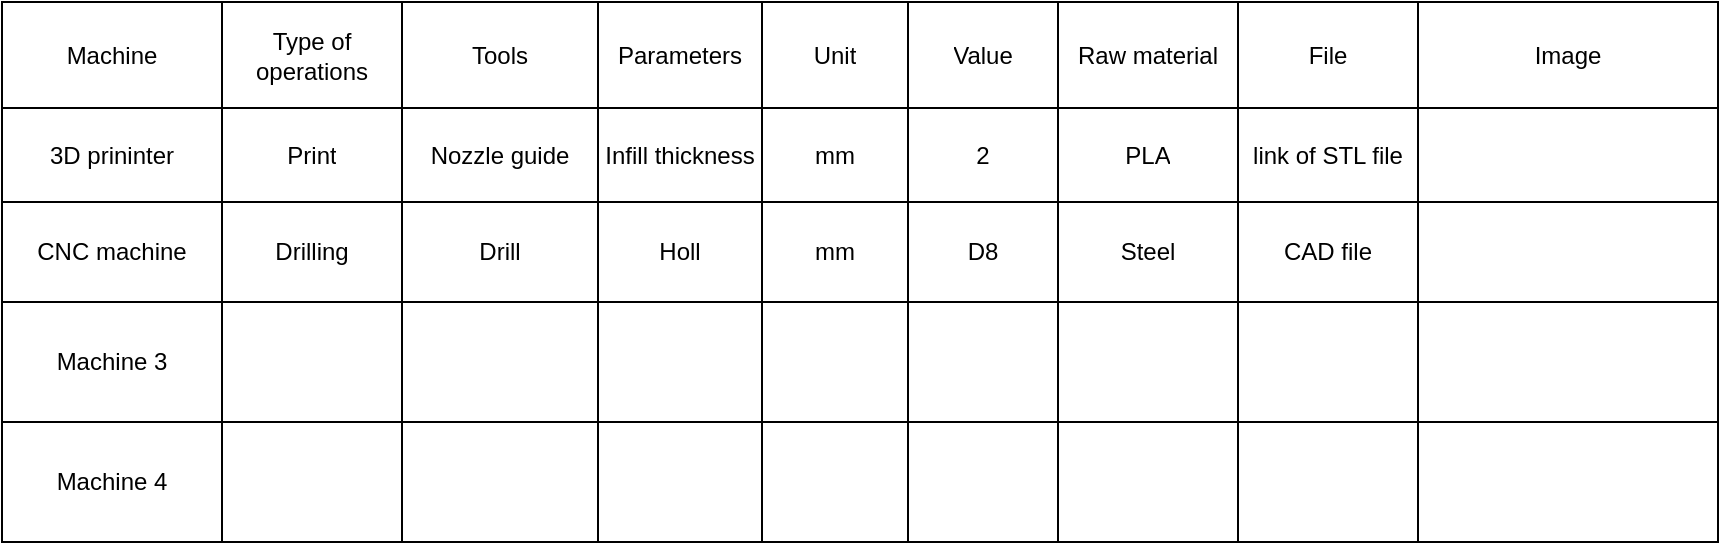 <mxfile version="14.9.0" type="github">
  <diagram id="Z1trSQCHoKJ7LO43XMHb" name="Page-1">
    <mxGraphModel dx="2013" dy="1820" grid="1" gridSize="10" guides="1" tooltips="1" connect="1" arrows="1" fold="1" page="1" pageScale="1" pageWidth="827" pageHeight="1169" math="0" shadow="0">
      <root>
        <mxCell id="0" />
        <mxCell id="1" parent="0" />
        <mxCell id="iuXq785Svx12iFxmTYCm-212" value="" style="shape=table;startSize=0;container=1;collapsible=0;childLayout=tableLayout;" parent="1" vertex="1">
          <mxGeometry x="-60" y="-37" width="110" height="47" as="geometry" />
        </mxCell>
        <mxCell id="iuXq785Svx12iFxmTYCm-213" value="" style="shape=partialRectangle;collapsible=0;dropTarget=0;pointerEvents=0;fillColor=none;top=0;left=0;bottom=0;right=0;points=[[0,0.5],[1,0.5]];portConstraint=eastwest;" parent="iuXq785Svx12iFxmTYCm-212" vertex="1">
          <mxGeometry width="110" height="47" as="geometry" />
        </mxCell>
        <mxCell id="iuXq785Svx12iFxmTYCm-214" value="3D prininter" style="shape=partialRectangle;html=1;whiteSpace=wrap;connectable=0;overflow=hidden;fillColor=none;top=0;left=0;bottom=0;right=0;" parent="iuXq785Svx12iFxmTYCm-213" vertex="1">
          <mxGeometry width="110" height="47" as="geometry" />
        </mxCell>
        <mxCell id="LKuzUh9bCJo4vwnhLYDs-1" value="" style="shape=table;startSize=0;container=1;collapsible=0;childLayout=tableLayout;" parent="1" vertex="1">
          <mxGeometry x="50" y="-90" width="748" height="270" as="geometry" />
        </mxCell>
        <mxCell id="LKuzUh9bCJo4vwnhLYDs-2" value="" style="shape=partialRectangle;collapsible=0;dropTarget=0;pointerEvents=0;fillColor=none;top=0;left=0;bottom=0;right=0;points=[[0,0.5],[1,0.5]];portConstraint=eastwest;" parent="LKuzUh9bCJo4vwnhLYDs-1" vertex="1">
          <mxGeometry width="748" height="53" as="geometry" />
        </mxCell>
        <mxCell id="LKuzUh9bCJo4vwnhLYDs-4" value="Type of operations" style="shape=partialRectangle;html=1;whiteSpace=wrap;connectable=0;overflow=hidden;fillColor=none;top=0;left=0;bottom=0;right=0;" parent="LKuzUh9bCJo4vwnhLYDs-2" vertex="1">
          <mxGeometry width="90" height="53" as="geometry" />
        </mxCell>
        <mxCell id="LKuzUh9bCJo4vwnhLYDs-5" value="Tools" style="shape=partialRectangle;html=1;whiteSpace=wrap;connectable=0;overflow=hidden;fillColor=none;top=0;left=0;bottom=0;right=0;" parent="LKuzUh9bCJo4vwnhLYDs-2" vertex="1">
          <mxGeometry x="90" width="98" height="53" as="geometry" />
        </mxCell>
        <mxCell id="LKuzUh9bCJo4vwnhLYDs-26" value="Parameters" style="shape=partialRectangle;html=1;whiteSpace=wrap;connectable=0;overflow=hidden;fillColor=none;top=0;left=0;bottom=0;right=0;" parent="LKuzUh9bCJo4vwnhLYDs-2" vertex="1">
          <mxGeometry x="188" width="82" height="53" as="geometry" />
        </mxCell>
        <mxCell id="LKuzUh9bCJo4vwnhLYDs-32" value="Unit" style="shape=partialRectangle;html=1;whiteSpace=wrap;connectable=0;overflow=hidden;fillColor=none;top=0;left=0;bottom=0;right=0;" parent="LKuzUh9bCJo4vwnhLYDs-2" vertex="1">
          <mxGeometry x="270" width="73" height="53" as="geometry" />
        </mxCell>
        <mxCell id="LKuzUh9bCJo4vwnhLYDs-40" value="Value" style="shape=partialRectangle;html=1;whiteSpace=wrap;connectable=0;overflow=hidden;fillColor=none;top=0;left=0;bottom=0;right=0;" parent="LKuzUh9bCJo4vwnhLYDs-2" vertex="1">
          <mxGeometry x="343" width="75" height="53" as="geometry" />
        </mxCell>
        <mxCell id="LKuzUh9bCJo4vwnhLYDs-50" value="Raw material" style="shape=partialRectangle;html=1;whiteSpace=wrap;connectable=0;overflow=hidden;fillColor=none;top=0;left=0;bottom=0;right=0;" parent="LKuzUh9bCJo4vwnhLYDs-2" vertex="1">
          <mxGeometry x="418" width="90" height="53" as="geometry" />
        </mxCell>
        <mxCell id="LKuzUh9bCJo4vwnhLYDs-56" value="File" style="shape=partialRectangle;html=1;whiteSpace=wrap;connectable=0;overflow=hidden;fillColor=none;top=0;left=0;bottom=0;right=0;" parent="LKuzUh9bCJo4vwnhLYDs-2" vertex="1">
          <mxGeometry x="508" width="90" height="53" as="geometry" />
        </mxCell>
        <mxCell id="LKuzUh9bCJo4vwnhLYDs-62" value="Image" style="shape=partialRectangle;html=1;whiteSpace=wrap;connectable=0;overflow=hidden;fillColor=none;top=0;left=0;bottom=0;right=0;" parent="LKuzUh9bCJo4vwnhLYDs-2" vertex="1">
          <mxGeometry x="598" width="150" height="53" as="geometry" />
        </mxCell>
        <mxCell id="LKuzUh9bCJo4vwnhLYDs-6" style="shape=partialRectangle;collapsible=0;dropTarget=0;pointerEvents=0;fillColor=none;top=0;left=0;bottom=0;right=0;points=[[0,0.5],[1,0.5]];portConstraint=eastwest;" parent="LKuzUh9bCJo4vwnhLYDs-1" vertex="1">
          <mxGeometry y="53" width="748" height="47" as="geometry" />
        </mxCell>
        <mxCell id="LKuzUh9bCJo4vwnhLYDs-8" value="Print" style="shape=partialRectangle;html=1;whiteSpace=wrap;connectable=0;overflow=hidden;fillColor=none;top=0;left=0;bottom=0;right=0;" parent="LKuzUh9bCJo4vwnhLYDs-6" vertex="1">
          <mxGeometry width="90" height="47" as="geometry" />
        </mxCell>
        <mxCell id="LKuzUh9bCJo4vwnhLYDs-9" value="Nozzle guide" style="shape=partialRectangle;html=1;whiteSpace=wrap;connectable=0;overflow=hidden;fillColor=none;top=0;left=0;bottom=0;right=0;" parent="LKuzUh9bCJo4vwnhLYDs-6" vertex="1">
          <mxGeometry x="90" width="98" height="47" as="geometry" />
        </mxCell>
        <mxCell id="LKuzUh9bCJo4vwnhLYDs-27" value="Infill thickness" style="shape=partialRectangle;html=1;whiteSpace=wrap;connectable=0;overflow=hidden;fillColor=none;top=0;left=0;bottom=0;right=0;" parent="LKuzUh9bCJo4vwnhLYDs-6" vertex="1">
          <mxGeometry x="188" width="82" height="47" as="geometry" />
        </mxCell>
        <mxCell id="LKuzUh9bCJo4vwnhLYDs-33" value="mm" style="shape=partialRectangle;html=1;whiteSpace=wrap;connectable=0;overflow=hidden;fillColor=none;top=0;left=0;bottom=0;right=0;" parent="LKuzUh9bCJo4vwnhLYDs-6" vertex="1">
          <mxGeometry x="270" width="73" height="47" as="geometry" />
        </mxCell>
        <mxCell id="LKuzUh9bCJo4vwnhLYDs-41" value="2" style="shape=partialRectangle;html=1;whiteSpace=wrap;connectable=0;overflow=hidden;fillColor=none;top=0;left=0;bottom=0;right=0;" parent="LKuzUh9bCJo4vwnhLYDs-6" vertex="1">
          <mxGeometry x="343" width="75" height="47" as="geometry" />
        </mxCell>
        <mxCell id="LKuzUh9bCJo4vwnhLYDs-51" value="PLA" style="shape=partialRectangle;html=1;whiteSpace=wrap;connectable=0;overflow=hidden;fillColor=none;top=0;left=0;bottom=0;right=0;" parent="LKuzUh9bCJo4vwnhLYDs-6" vertex="1">
          <mxGeometry x="418" width="90" height="47" as="geometry" />
        </mxCell>
        <mxCell id="LKuzUh9bCJo4vwnhLYDs-57" value="link of STL file" style="shape=partialRectangle;html=1;whiteSpace=wrap;connectable=0;overflow=hidden;fillColor=none;top=0;left=0;bottom=0;right=0;" parent="LKuzUh9bCJo4vwnhLYDs-6" vertex="1">
          <mxGeometry x="508" width="90" height="47" as="geometry" />
        </mxCell>
        <mxCell id="LKuzUh9bCJo4vwnhLYDs-63" style="shape=partialRectangle;html=1;whiteSpace=wrap;connectable=0;overflow=hidden;fillColor=none;top=0;left=0;bottom=0;right=0;" parent="LKuzUh9bCJo4vwnhLYDs-6" vertex="1">
          <mxGeometry x="598" width="150" height="47" as="geometry" />
        </mxCell>
        <mxCell id="LKuzUh9bCJo4vwnhLYDs-10" style="shape=partialRectangle;collapsible=0;dropTarget=0;pointerEvents=0;fillColor=none;top=0;left=0;bottom=0;right=0;points=[[0,0.5],[1,0.5]];portConstraint=eastwest;" parent="LKuzUh9bCJo4vwnhLYDs-1" vertex="1">
          <mxGeometry y="100" width="748" height="50" as="geometry" />
        </mxCell>
        <mxCell id="LKuzUh9bCJo4vwnhLYDs-12" value="Drilling " style="shape=partialRectangle;html=1;whiteSpace=wrap;connectable=0;overflow=hidden;fillColor=none;top=0;left=0;bottom=0;right=0;" parent="LKuzUh9bCJo4vwnhLYDs-10" vertex="1">
          <mxGeometry width="90" height="50" as="geometry" />
        </mxCell>
        <mxCell id="LKuzUh9bCJo4vwnhLYDs-13" value="Drill" style="shape=partialRectangle;html=1;whiteSpace=wrap;connectable=0;overflow=hidden;fillColor=none;top=0;left=0;bottom=0;right=0;" parent="LKuzUh9bCJo4vwnhLYDs-10" vertex="1">
          <mxGeometry x="90" width="98" height="50" as="geometry" />
        </mxCell>
        <mxCell id="LKuzUh9bCJo4vwnhLYDs-28" value="Holl" style="shape=partialRectangle;html=1;whiteSpace=wrap;connectable=0;overflow=hidden;fillColor=none;top=0;left=0;bottom=0;right=0;" parent="LKuzUh9bCJo4vwnhLYDs-10" vertex="1">
          <mxGeometry x="188" width="82" height="50" as="geometry" />
        </mxCell>
        <mxCell id="LKuzUh9bCJo4vwnhLYDs-34" value="mm" style="shape=partialRectangle;html=1;whiteSpace=wrap;connectable=0;overflow=hidden;fillColor=none;top=0;left=0;bottom=0;right=0;" parent="LKuzUh9bCJo4vwnhLYDs-10" vertex="1">
          <mxGeometry x="270" width="73" height="50" as="geometry" />
        </mxCell>
        <mxCell id="LKuzUh9bCJo4vwnhLYDs-42" value="D8" style="shape=partialRectangle;html=1;whiteSpace=wrap;connectable=0;overflow=hidden;fillColor=none;top=0;left=0;bottom=0;right=0;" parent="LKuzUh9bCJo4vwnhLYDs-10" vertex="1">
          <mxGeometry x="343" width="75" height="50" as="geometry" />
        </mxCell>
        <mxCell id="LKuzUh9bCJo4vwnhLYDs-52" value="Steel" style="shape=partialRectangle;html=1;whiteSpace=wrap;connectable=0;overflow=hidden;fillColor=none;top=0;left=0;bottom=0;right=0;" parent="LKuzUh9bCJo4vwnhLYDs-10" vertex="1">
          <mxGeometry x="418" width="90" height="50" as="geometry" />
        </mxCell>
        <mxCell id="LKuzUh9bCJo4vwnhLYDs-58" value="CAD file" style="shape=partialRectangle;html=1;whiteSpace=wrap;connectable=0;overflow=hidden;fillColor=none;top=0;left=0;bottom=0;right=0;" parent="LKuzUh9bCJo4vwnhLYDs-10" vertex="1">
          <mxGeometry x="508" width="90" height="50" as="geometry" />
        </mxCell>
        <mxCell id="LKuzUh9bCJo4vwnhLYDs-64" style="shape=partialRectangle;html=1;whiteSpace=wrap;connectable=0;overflow=hidden;fillColor=none;top=0;left=0;bottom=0;right=0;" parent="LKuzUh9bCJo4vwnhLYDs-10" vertex="1">
          <mxGeometry x="598" width="150" height="50" as="geometry" />
        </mxCell>
        <mxCell id="LKuzUh9bCJo4vwnhLYDs-14" value="" style="shape=partialRectangle;collapsible=0;dropTarget=0;pointerEvents=0;fillColor=none;top=0;left=0;bottom=0;right=0;points=[[0,0.5],[1,0.5]];portConstraint=eastwest;" parent="LKuzUh9bCJo4vwnhLYDs-1" vertex="1">
          <mxGeometry y="150" width="748" height="60" as="geometry" />
        </mxCell>
        <mxCell id="LKuzUh9bCJo4vwnhLYDs-16" value="" style="shape=partialRectangle;html=1;whiteSpace=wrap;connectable=0;overflow=hidden;fillColor=none;top=0;left=0;bottom=0;right=0;" parent="LKuzUh9bCJo4vwnhLYDs-14" vertex="1">
          <mxGeometry width="90" height="60" as="geometry" />
        </mxCell>
        <mxCell id="LKuzUh9bCJo4vwnhLYDs-17" style="shape=partialRectangle;html=1;whiteSpace=wrap;connectable=0;overflow=hidden;fillColor=none;top=0;left=0;bottom=0;right=0;" parent="LKuzUh9bCJo4vwnhLYDs-14" vertex="1">
          <mxGeometry x="90" width="98" height="60" as="geometry" />
        </mxCell>
        <mxCell id="LKuzUh9bCJo4vwnhLYDs-29" style="shape=partialRectangle;html=1;whiteSpace=wrap;connectable=0;overflow=hidden;fillColor=none;top=0;left=0;bottom=0;right=0;" parent="LKuzUh9bCJo4vwnhLYDs-14" vertex="1">
          <mxGeometry x="188" width="82" height="60" as="geometry" />
        </mxCell>
        <mxCell id="LKuzUh9bCJo4vwnhLYDs-35" style="shape=partialRectangle;html=1;whiteSpace=wrap;connectable=0;overflow=hidden;fillColor=none;top=0;left=0;bottom=0;right=0;" parent="LKuzUh9bCJo4vwnhLYDs-14" vertex="1">
          <mxGeometry x="270" width="73" height="60" as="geometry" />
        </mxCell>
        <mxCell id="LKuzUh9bCJo4vwnhLYDs-43" style="shape=partialRectangle;html=1;whiteSpace=wrap;connectable=0;overflow=hidden;fillColor=none;top=0;left=0;bottom=0;right=0;" parent="LKuzUh9bCJo4vwnhLYDs-14" vertex="1">
          <mxGeometry x="343" width="75" height="60" as="geometry" />
        </mxCell>
        <mxCell id="LKuzUh9bCJo4vwnhLYDs-53" style="shape=partialRectangle;html=1;whiteSpace=wrap;connectable=0;overflow=hidden;fillColor=none;top=0;left=0;bottom=0;right=0;" parent="LKuzUh9bCJo4vwnhLYDs-14" vertex="1">
          <mxGeometry x="418" width="90" height="60" as="geometry" />
        </mxCell>
        <mxCell id="LKuzUh9bCJo4vwnhLYDs-59" style="shape=partialRectangle;html=1;whiteSpace=wrap;connectable=0;overflow=hidden;fillColor=none;top=0;left=0;bottom=0;right=0;" parent="LKuzUh9bCJo4vwnhLYDs-14" vertex="1">
          <mxGeometry x="508" width="90" height="60" as="geometry" />
        </mxCell>
        <mxCell id="LKuzUh9bCJo4vwnhLYDs-65" style="shape=partialRectangle;html=1;whiteSpace=wrap;connectable=0;overflow=hidden;fillColor=none;top=0;left=0;bottom=0;right=0;" parent="LKuzUh9bCJo4vwnhLYDs-14" vertex="1">
          <mxGeometry x="598" width="150" height="60" as="geometry" />
        </mxCell>
        <mxCell id="LKuzUh9bCJo4vwnhLYDs-18" value="" style="shape=partialRectangle;collapsible=0;dropTarget=0;pointerEvents=0;fillColor=none;top=0;left=0;bottom=0;right=0;points=[[0,0.5],[1,0.5]];portConstraint=eastwest;" parent="LKuzUh9bCJo4vwnhLYDs-1" vertex="1">
          <mxGeometry y="210" width="748" height="60" as="geometry" />
        </mxCell>
        <mxCell id="LKuzUh9bCJo4vwnhLYDs-20" value="" style="shape=partialRectangle;html=1;whiteSpace=wrap;connectable=0;overflow=hidden;fillColor=none;top=0;left=0;bottom=0;right=0;" parent="LKuzUh9bCJo4vwnhLYDs-18" vertex="1">
          <mxGeometry width="90" height="60" as="geometry" />
        </mxCell>
        <mxCell id="LKuzUh9bCJo4vwnhLYDs-21" style="shape=partialRectangle;html=1;whiteSpace=wrap;connectable=0;overflow=hidden;fillColor=none;top=0;left=0;bottom=0;right=0;" parent="LKuzUh9bCJo4vwnhLYDs-18" vertex="1">
          <mxGeometry x="90" width="98" height="60" as="geometry" />
        </mxCell>
        <mxCell id="LKuzUh9bCJo4vwnhLYDs-30" style="shape=partialRectangle;html=1;whiteSpace=wrap;connectable=0;overflow=hidden;fillColor=none;top=0;left=0;bottom=0;right=0;" parent="LKuzUh9bCJo4vwnhLYDs-18" vertex="1">
          <mxGeometry x="188" width="82" height="60" as="geometry" />
        </mxCell>
        <mxCell id="LKuzUh9bCJo4vwnhLYDs-36" style="shape=partialRectangle;html=1;whiteSpace=wrap;connectable=0;overflow=hidden;fillColor=none;top=0;left=0;bottom=0;right=0;" parent="LKuzUh9bCJo4vwnhLYDs-18" vertex="1">
          <mxGeometry x="270" width="73" height="60" as="geometry" />
        </mxCell>
        <mxCell id="LKuzUh9bCJo4vwnhLYDs-44" style="shape=partialRectangle;html=1;whiteSpace=wrap;connectable=0;overflow=hidden;fillColor=none;top=0;left=0;bottom=0;right=0;" parent="LKuzUh9bCJo4vwnhLYDs-18" vertex="1">
          <mxGeometry x="343" width="75" height="60" as="geometry" />
        </mxCell>
        <mxCell id="LKuzUh9bCJo4vwnhLYDs-54" style="shape=partialRectangle;html=1;whiteSpace=wrap;connectable=0;overflow=hidden;fillColor=none;top=0;left=0;bottom=0;right=0;" parent="LKuzUh9bCJo4vwnhLYDs-18" vertex="1">
          <mxGeometry x="418" width="90" height="60" as="geometry" />
        </mxCell>
        <mxCell id="LKuzUh9bCJo4vwnhLYDs-60" style="shape=partialRectangle;html=1;whiteSpace=wrap;connectable=0;overflow=hidden;fillColor=none;top=0;left=0;bottom=0;right=0;" parent="LKuzUh9bCJo4vwnhLYDs-18" vertex="1">
          <mxGeometry x="508" width="90" height="60" as="geometry" />
        </mxCell>
        <mxCell id="LKuzUh9bCJo4vwnhLYDs-66" style="shape=partialRectangle;html=1;whiteSpace=wrap;connectable=0;overflow=hidden;fillColor=none;top=0;left=0;bottom=0;right=0;" parent="LKuzUh9bCJo4vwnhLYDs-18" vertex="1">
          <mxGeometry x="598" width="150" height="60" as="geometry" />
        </mxCell>
        <mxCell id="LKuzUh9bCJo4vwnhLYDs-69" value="Machine" style="rounded=0;whiteSpace=wrap;html=1;" parent="1" vertex="1">
          <mxGeometry x="-60" y="-90" width="110" height="53" as="geometry" />
        </mxCell>
        <mxCell id="LKuzUh9bCJo4vwnhLYDs-71" value="" style="shape=table;startSize=0;container=1;collapsible=0;childLayout=tableLayout;" parent="1" vertex="1">
          <mxGeometry x="-60" y="10" width="110" height="50" as="geometry" />
        </mxCell>
        <mxCell id="LKuzUh9bCJo4vwnhLYDs-72" value="" style="shape=partialRectangle;collapsible=0;dropTarget=0;pointerEvents=0;fillColor=none;top=0;left=0;bottom=0;right=0;points=[[0,0.5],[1,0.5]];portConstraint=eastwest;" parent="LKuzUh9bCJo4vwnhLYDs-71" vertex="1">
          <mxGeometry width="110" height="50" as="geometry" />
        </mxCell>
        <mxCell id="LKuzUh9bCJo4vwnhLYDs-73" value="CNC machine" style="shape=partialRectangle;html=1;whiteSpace=wrap;connectable=0;overflow=hidden;fillColor=none;top=0;left=0;bottom=0;right=0;" parent="LKuzUh9bCJo4vwnhLYDs-72" vertex="1">
          <mxGeometry width="110" height="50" as="geometry" />
        </mxCell>
        <mxCell id="LKuzUh9bCJo4vwnhLYDs-110" value="" style="shape=table;startSize=0;container=1;collapsible=0;childLayout=tableLayout;" parent="1" vertex="1">
          <mxGeometry x="-60" y="60" width="110" height="60" as="geometry" />
        </mxCell>
        <mxCell id="LKuzUh9bCJo4vwnhLYDs-111" value="" style="shape=partialRectangle;collapsible=0;dropTarget=0;pointerEvents=0;fillColor=none;top=0;left=0;bottom=0;right=0;points=[[0,0.5],[1,0.5]];portConstraint=eastwest;" parent="LKuzUh9bCJo4vwnhLYDs-110" vertex="1">
          <mxGeometry width="110" height="60" as="geometry" />
        </mxCell>
        <mxCell id="LKuzUh9bCJo4vwnhLYDs-112" value="Machine 3" style="shape=partialRectangle;html=1;whiteSpace=wrap;connectable=0;overflow=hidden;fillColor=none;top=0;left=0;bottom=0;right=0;" parent="LKuzUh9bCJo4vwnhLYDs-111" vertex="1">
          <mxGeometry width="110" height="60" as="geometry" />
        </mxCell>
        <mxCell id="W6SQOugObV7dIc_7kULn-1" value="" style="shape=table;startSize=0;container=1;collapsible=0;childLayout=tableLayout;" vertex="1" parent="1">
          <mxGeometry x="-60" y="120" width="110" height="60" as="geometry" />
        </mxCell>
        <mxCell id="W6SQOugObV7dIc_7kULn-2" value="" style="shape=partialRectangle;collapsible=0;dropTarget=0;pointerEvents=0;fillColor=none;top=0;left=0;bottom=0;right=0;points=[[0,0.5],[1,0.5]];portConstraint=eastwest;" vertex="1" parent="W6SQOugObV7dIc_7kULn-1">
          <mxGeometry width="110" height="60" as="geometry" />
        </mxCell>
        <mxCell id="W6SQOugObV7dIc_7kULn-3" value="Machine 4" style="shape=partialRectangle;html=1;whiteSpace=wrap;connectable=0;overflow=hidden;fillColor=none;top=0;left=0;bottom=0;right=0;" vertex="1" parent="W6SQOugObV7dIc_7kULn-2">
          <mxGeometry width="110" height="60" as="geometry" />
        </mxCell>
      </root>
    </mxGraphModel>
  </diagram>
</mxfile>
